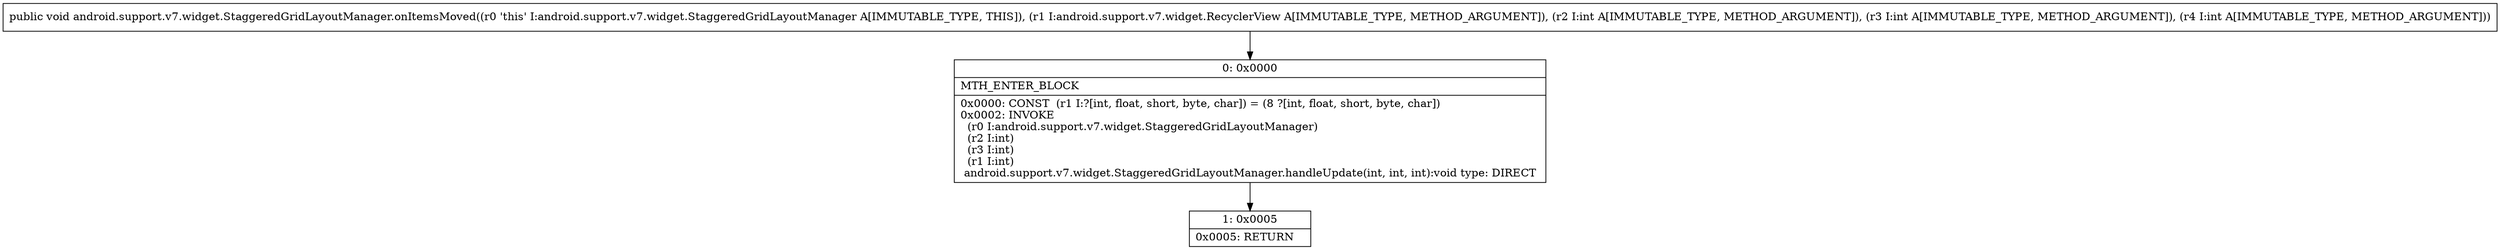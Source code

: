 digraph "CFG forandroid.support.v7.widget.StaggeredGridLayoutManager.onItemsMoved(Landroid\/support\/v7\/widget\/RecyclerView;III)V" {
Node_0 [shape=record,label="{0\:\ 0x0000|MTH_ENTER_BLOCK\l|0x0000: CONST  (r1 I:?[int, float, short, byte, char]) = (8 ?[int, float, short, byte, char]) \l0x0002: INVOKE  \l  (r0 I:android.support.v7.widget.StaggeredGridLayoutManager)\l  (r2 I:int)\l  (r3 I:int)\l  (r1 I:int)\l android.support.v7.widget.StaggeredGridLayoutManager.handleUpdate(int, int, int):void type: DIRECT \l}"];
Node_1 [shape=record,label="{1\:\ 0x0005|0x0005: RETURN   \l}"];
MethodNode[shape=record,label="{public void android.support.v7.widget.StaggeredGridLayoutManager.onItemsMoved((r0 'this' I:android.support.v7.widget.StaggeredGridLayoutManager A[IMMUTABLE_TYPE, THIS]), (r1 I:android.support.v7.widget.RecyclerView A[IMMUTABLE_TYPE, METHOD_ARGUMENT]), (r2 I:int A[IMMUTABLE_TYPE, METHOD_ARGUMENT]), (r3 I:int A[IMMUTABLE_TYPE, METHOD_ARGUMENT]), (r4 I:int A[IMMUTABLE_TYPE, METHOD_ARGUMENT])) }"];
MethodNode -> Node_0;
Node_0 -> Node_1;
}

